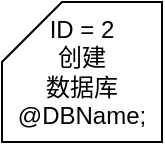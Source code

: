 <mxfile>
    <diagram id="YemXEwH0xH0M0IV9Vhag" name="第 1 页">
        <mxGraphModel dx="-312" dy="-359" grid="1" gridSize="10" guides="1" tooltips="1" connect="1" arrows="1" fold="1" page="1" pageScale="1" pageWidth="1169" pageHeight="827" math="0" shadow="0">
            <root>
                <mxCell id="0"/>
                <mxCell id="1" parent="0"/>
                <mxCell id="2" value="&lt;span&gt;ID = 2&lt;br&gt;创建&lt;/span&gt;&lt;br&gt;&lt;span&gt;数据库&lt;/span&gt;&lt;br&gt;&lt;span&gt;@DBName;&lt;/span&gt;" style="shape=card;whiteSpace=wrap;html=1;sketch=0;fillStyle=auto;fillColor=none;gradientColor=none;gradientDirection=west;fontColor=#000000;labelBackgroundColor=none;" parent="1" vertex="1">
                    <mxGeometry x="1714" y="1206" width="80" height="70" as="geometry"/>
                </mxCell>
            </root>
        </mxGraphModel>
    </diagram>
</mxfile>